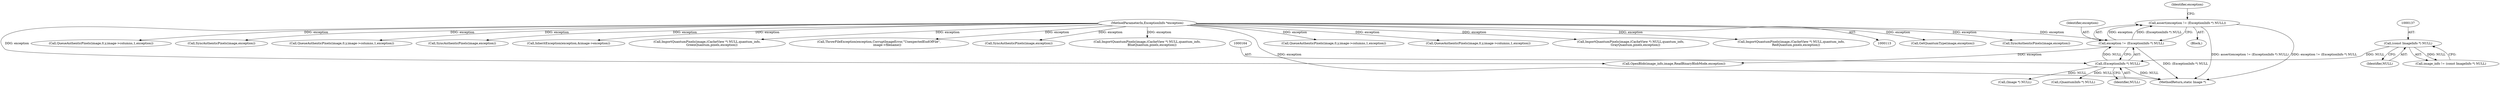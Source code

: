 digraph "0_ImageMagick_f6e9d0d9955e85bdd7540b251cd50d598dacc5e6_26@API" {
"1000160" [label="(Call,assert(exception != (ExceptionInfo *) NULL))"];
"1000161" [label="(Call,exception != (ExceptionInfo *) NULL)"];
"1000115" [label="(MethodParameterIn,ExceptionInfo *exception)"];
"1000163" [label="(Call,(ExceptionInfo *) NULL)"];
"1000136" [label="(Call,(const ImageInfo *) NULL)"];
"1000458" [label="(Call,GetQuantumType(image,exception))"];
"1000138" [label="(Identifier,NULL)"];
"1000810" [label="(Call,SyncAuthenticPixels(image,exception))"];
"1000193" [label="(Call,(Image *) NULL)"];
"1000163" [label="(Call,(ExceptionInfo *) NULL)"];
"1000169" [label="(Identifier,exception)"];
"1000657" [label="(Call,QueueAuthenticPixels(image,0,y,image->columns,1,exception))"];
"1000526" [label="(Call,(QuantumInfo *) NULL)"];
"1000686" [label="(Call,SyncAuthenticPixels(image,exception))"];
"1000593" [label="(Call,QueueAuthenticPixels(image,0,y,image->columns,1,exception))"];
"1000748" [label="(Call,SyncAuthenticPixels(image,exception))"];
"1000509" [label="(Call,InheritException(exception,&image->exception))"];
"1000737" [label="(Call,ImportQuantumPixels(image,(CacheView *) NULL,quantum_info,\n          GreenQuantum,pixels,exception))"];
"1000830" [label="(Call,ThrowFileException(exception,CorruptImageError,\"UnexpectedEndOfFile\",\n                 image->filename))"];
"1000622" [label="(Call,SyncAuthenticPixels(image,exception))"];
"1000162" [label="(Identifier,exception)"];
"1000799" [label="(Call,ImportQuantumPixels(image,(CacheView *) NULL,quantum_info,\n          BlueQuantum,pixels,exception))"];
"1000178" [label="(Call,OpenBlob(image_info,image,ReadBinaryBlobMode,exception))"];
"1000161" [label="(Call,exception != (ExceptionInfo *) NULL)"];
"1000900" [label="(MethodReturn,static Image *)"];
"1000719" [label="(Call,QueueAuthenticPixels(image,0,y,image->columns,1,exception))"];
"1000160" [label="(Call,assert(exception != (ExceptionInfo *) NULL))"];
"1000116" [label="(Block,)"];
"1000165" [label="(Identifier,NULL)"];
"1000115" [label="(MethodParameterIn,ExceptionInfo *exception)"];
"1000781" [label="(Call,QueueAuthenticPixels(image,0,y,image->columns,1,exception))"];
"1000136" [label="(Call,(const ImageInfo *) NULL)"];
"1000611" [label="(Call,ImportQuantumPixels(image,(CacheView *) NULL,quantum_info,\n          GrayQuantum,pixels,exception))"];
"1000134" [label="(Call,image_info != (const ImageInfo *) NULL)"];
"1000675" [label="(Call,ImportQuantumPixels(image,(CacheView *) NULL,quantum_info,\n          RedQuantum,pixels,exception))"];
"1000160" -> "1000116"  [label="AST: "];
"1000160" -> "1000161"  [label="CFG: "];
"1000161" -> "1000160"  [label="AST: "];
"1000169" -> "1000160"  [label="CFG: "];
"1000160" -> "1000900"  [label="DDG: assert(exception != (ExceptionInfo *) NULL)"];
"1000160" -> "1000900"  [label="DDG: exception != (ExceptionInfo *) NULL"];
"1000161" -> "1000160"  [label="DDG: exception"];
"1000161" -> "1000160"  [label="DDG: (ExceptionInfo *) NULL"];
"1000161" -> "1000163"  [label="CFG: "];
"1000162" -> "1000161"  [label="AST: "];
"1000163" -> "1000161"  [label="AST: "];
"1000161" -> "1000900"  [label="DDG: (ExceptionInfo *) NULL"];
"1000115" -> "1000161"  [label="DDG: exception"];
"1000163" -> "1000161"  [label="DDG: NULL"];
"1000161" -> "1000178"  [label="DDG: exception"];
"1000115" -> "1000113"  [label="AST: "];
"1000115" -> "1000900"  [label="DDG: exception"];
"1000115" -> "1000178"  [label="DDG: exception"];
"1000115" -> "1000458"  [label="DDG: exception"];
"1000115" -> "1000509"  [label="DDG: exception"];
"1000115" -> "1000593"  [label="DDG: exception"];
"1000115" -> "1000611"  [label="DDG: exception"];
"1000115" -> "1000622"  [label="DDG: exception"];
"1000115" -> "1000657"  [label="DDG: exception"];
"1000115" -> "1000675"  [label="DDG: exception"];
"1000115" -> "1000686"  [label="DDG: exception"];
"1000115" -> "1000719"  [label="DDG: exception"];
"1000115" -> "1000737"  [label="DDG: exception"];
"1000115" -> "1000748"  [label="DDG: exception"];
"1000115" -> "1000781"  [label="DDG: exception"];
"1000115" -> "1000799"  [label="DDG: exception"];
"1000115" -> "1000810"  [label="DDG: exception"];
"1000115" -> "1000830"  [label="DDG: exception"];
"1000163" -> "1000165"  [label="CFG: "];
"1000164" -> "1000163"  [label="AST: "];
"1000165" -> "1000163"  [label="AST: "];
"1000163" -> "1000900"  [label="DDG: NULL"];
"1000136" -> "1000163"  [label="DDG: NULL"];
"1000163" -> "1000193"  [label="DDG: NULL"];
"1000163" -> "1000526"  [label="DDG: NULL"];
"1000136" -> "1000134"  [label="AST: "];
"1000136" -> "1000138"  [label="CFG: "];
"1000137" -> "1000136"  [label="AST: "];
"1000138" -> "1000136"  [label="AST: "];
"1000134" -> "1000136"  [label="CFG: "];
"1000136" -> "1000134"  [label="DDG: NULL"];
}
